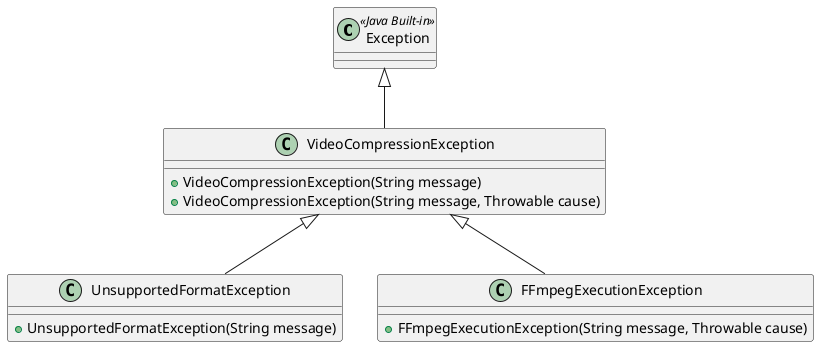 @startuml
class Exception <<Java Built-in>>

class VideoCompressionException {
    +VideoCompressionException(String message)
    +VideoCompressionException(String message, Throwable cause)
}

class UnsupportedFormatException {
    +UnsupportedFormatException(String message)
}

class FFmpegExecutionException {
    +FFmpegExecutionException(String message, Throwable cause)
}

Exception <|-- VideoCompressionException
VideoCompressionException <|-- UnsupportedFormatException
VideoCompressionException <|-- FFmpegExecutionException
@enduml
